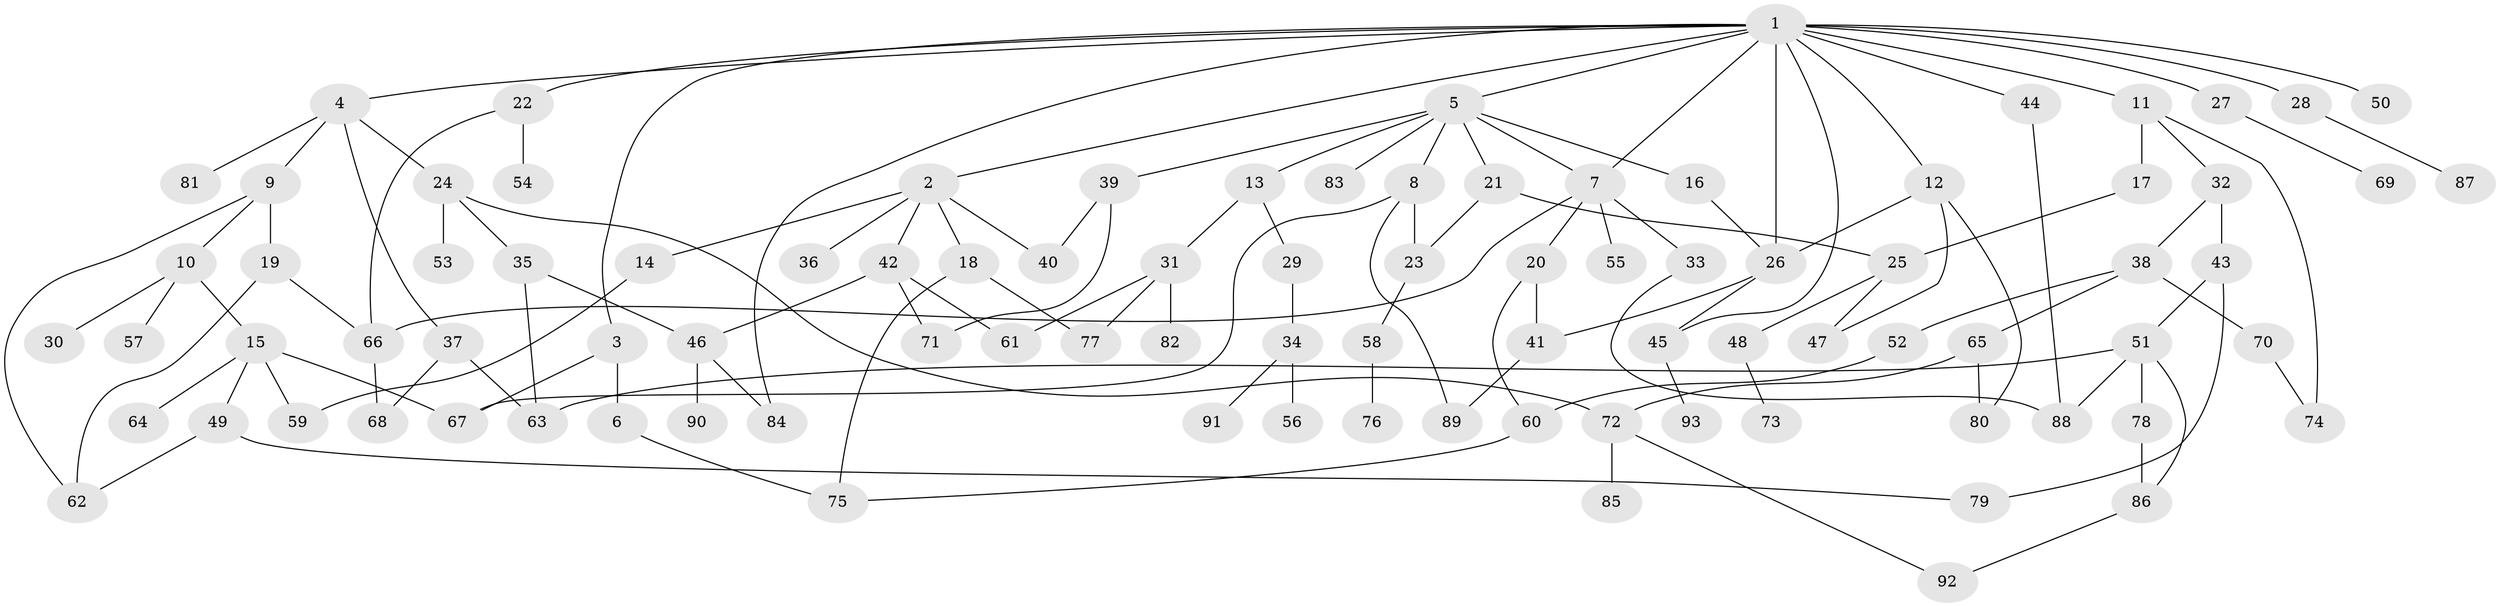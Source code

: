 // Generated by graph-tools (version 1.1) at 2025/10/02/27/25 16:10:54]
// undirected, 93 vertices, 128 edges
graph export_dot {
graph [start="1"]
  node [color=gray90,style=filled];
  1;
  2;
  3;
  4;
  5;
  6;
  7;
  8;
  9;
  10;
  11;
  12;
  13;
  14;
  15;
  16;
  17;
  18;
  19;
  20;
  21;
  22;
  23;
  24;
  25;
  26;
  27;
  28;
  29;
  30;
  31;
  32;
  33;
  34;
  35;
  36;
  37;
  38;
  39;
  40;
  41;
  42;
  43;
  44;
  45;
  46;
  47;
  48;
  49;
  50;
  51;
  52;
  53;
  54;
  55;
  56;
  57;
  58;
  59;
  60;
  61;
  62;
  63;
  64;
  65;
  66;
  67;
  68;
  69;
  70;
  71;
  72;
  73;
  74;
  75;
  76;
  77;
  78;
  79;
  80;
  81;
  82;
  83;
  84;
  85;
  86;
  87;
  88;
  89;
  90;
  91;
  92;
  93;
  1 -- 2;
  1 -- 3;
  1 -- 4;
  1 -- 5;
  1 -- 11;
  1 -- 12;
  1 -- 22;
  1 -- 27;
  1 -- 28;
  1 -- 44;
  1 -- 45;
  1 -- 50;
  1 -- 84;
  1 -- 26;
  1 -- 7;
  2 -- 14;
  2 -- 18;
  2 -- 36;
  2 -- 42;
  2 -- 40;
  3 -- 6;
  3 -- 67;
  4 -- 9;
  4 -- 24;
  4 -- 37;
  4 -- 81;
  5 -- 7;
  5 -- 8;
  5 -- 13;
  5 -- 16;
  5 -- 21;
  5 -- 39;
  5 -- 83;
  6 -- 75;
  7 -- 20;
  7 -- 33;
  7 -- 55;
  7 -- 66;
  8 -- 89;
  8 -- 67;
  8 -- 23;
  9 -- 10;
  9 -- 19;
  9 -- 62;
  10 -- 15;
  10 -- 30;
  10 -- 57;
  11 -- 17;
  11 -- 32;
  11 -- 74;
  12 -- 47;
  12 -- 80;
  12 -- 26;
  13 -- 29;
  13 -- 31;
  14 -- 59;
  15 -- 49;
  15 -- 59;
  15 -- 64;
  15 -- 67;
  16 -- 26;
  17 -- 25;
  18 -- 77;
  18 -- 75;
  19 -- 66;
  19 -- 62;
  20 -- 41;
  20 -- 60;
  21 -- 23;
  21 -- 25;
  22 -- 54;
  22 -- 66;
  23 -- 58;
  24 -- 35;
  24 -- 53;
  24 -- 72;
  25 -- 48;
  25 -- 47;
  26 -- 45;
  26 -- 41;
  27 -- 69;
  28 -- 87;
  29 -- 34;
  31 -- 77;
  31 -- 82;
  31 -- 61;
  32 -- 38;
  32 -- 43;
  33 -- 88;
  34 -- 56;
  34 -- 91;
  35 -- 63;
  35 -- 46;
  37 -- 68;
  37 -- 63;
  38 -- 52;
  38 -- 65;
  38 -- 70;
  39 -- 40;
  39 -- 71;
  41 -- 89;
  42 -- 46;
  42 -- 61;
  42 -- 71;
  43 -- 51;
  43 -- 79;
  44 -- 88;
  45 -- 93;
  46 -- 90;
  46 -- 84;
  48 -- 73;
  49 -- 79;
  49 -- 62;
  51 -- 63;
  51 -- 78;
  51 -- 88;
  51 -- 86;
  52 -- 60;
  58 -- 76;
  60 -- 75;
  65 -- 72;
  65 -- 80;
  66 -- 68;
  70 -- 74;
  72 -- 85;
  72 -- 92;
  78 -- 86;
  86 -- 92;
}
